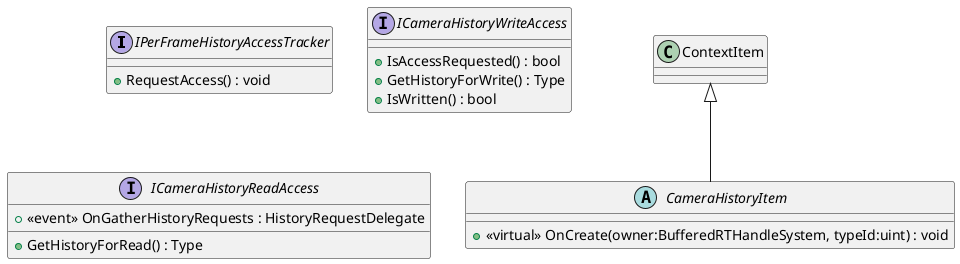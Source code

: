 @startuml
interface IPerFrameHistoryAccessTracker {
    + RequestAccess() : void
}
interface ICameraHistoryWriteAccess {
    + IsAccessRequested() : bool
    + GetHistoryForWrite() : Type
    + IsWritten() : bool
}
interface ICameraHistoryReadAccess {
    + GetHistoryForRead() : Type
    +  <<event>> OnGatherHistoryRequests : HistoryRequestDelegate 
}
abstract class CameraHistoryItem {
    + <<virtual>> OnCreate(owner:BufferedRTHandleSystem, typeId:uint) : void
}
ContextItem <|-- CameraHistoryItem
@enduml
